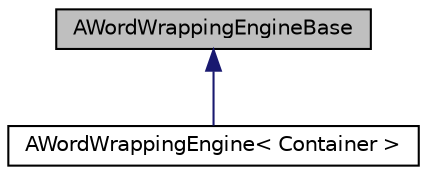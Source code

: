digraph "AWordWrappingEngineBase"
{
 // LATEX_PDF_SIZE
  edge [fontname="Helvetica",fontsize="10",labelfontname="Helvetica",labelfontsize="10"];
  node [fontname="Helvetica",fontsize="10",shape=record];
  Node1 [label="AWordWrappingEngineBase",height=0.2,width=0.4,color="black", fillcolor="grey75", style="filled", fontcolor="black",tooltip=" "];
  Node1 -> Node2 [dir="back",color="midnightblue",fontsize="10",style="solid",fontname="Helvetica"];
  Node2 [label="AWordWrappingEngine\< Container \>",height=0.2,width=0.4,color="black", fillcolor="white", style="filled",URL="$classAWordWrappingEngine.html",tooltip=" "];
}
